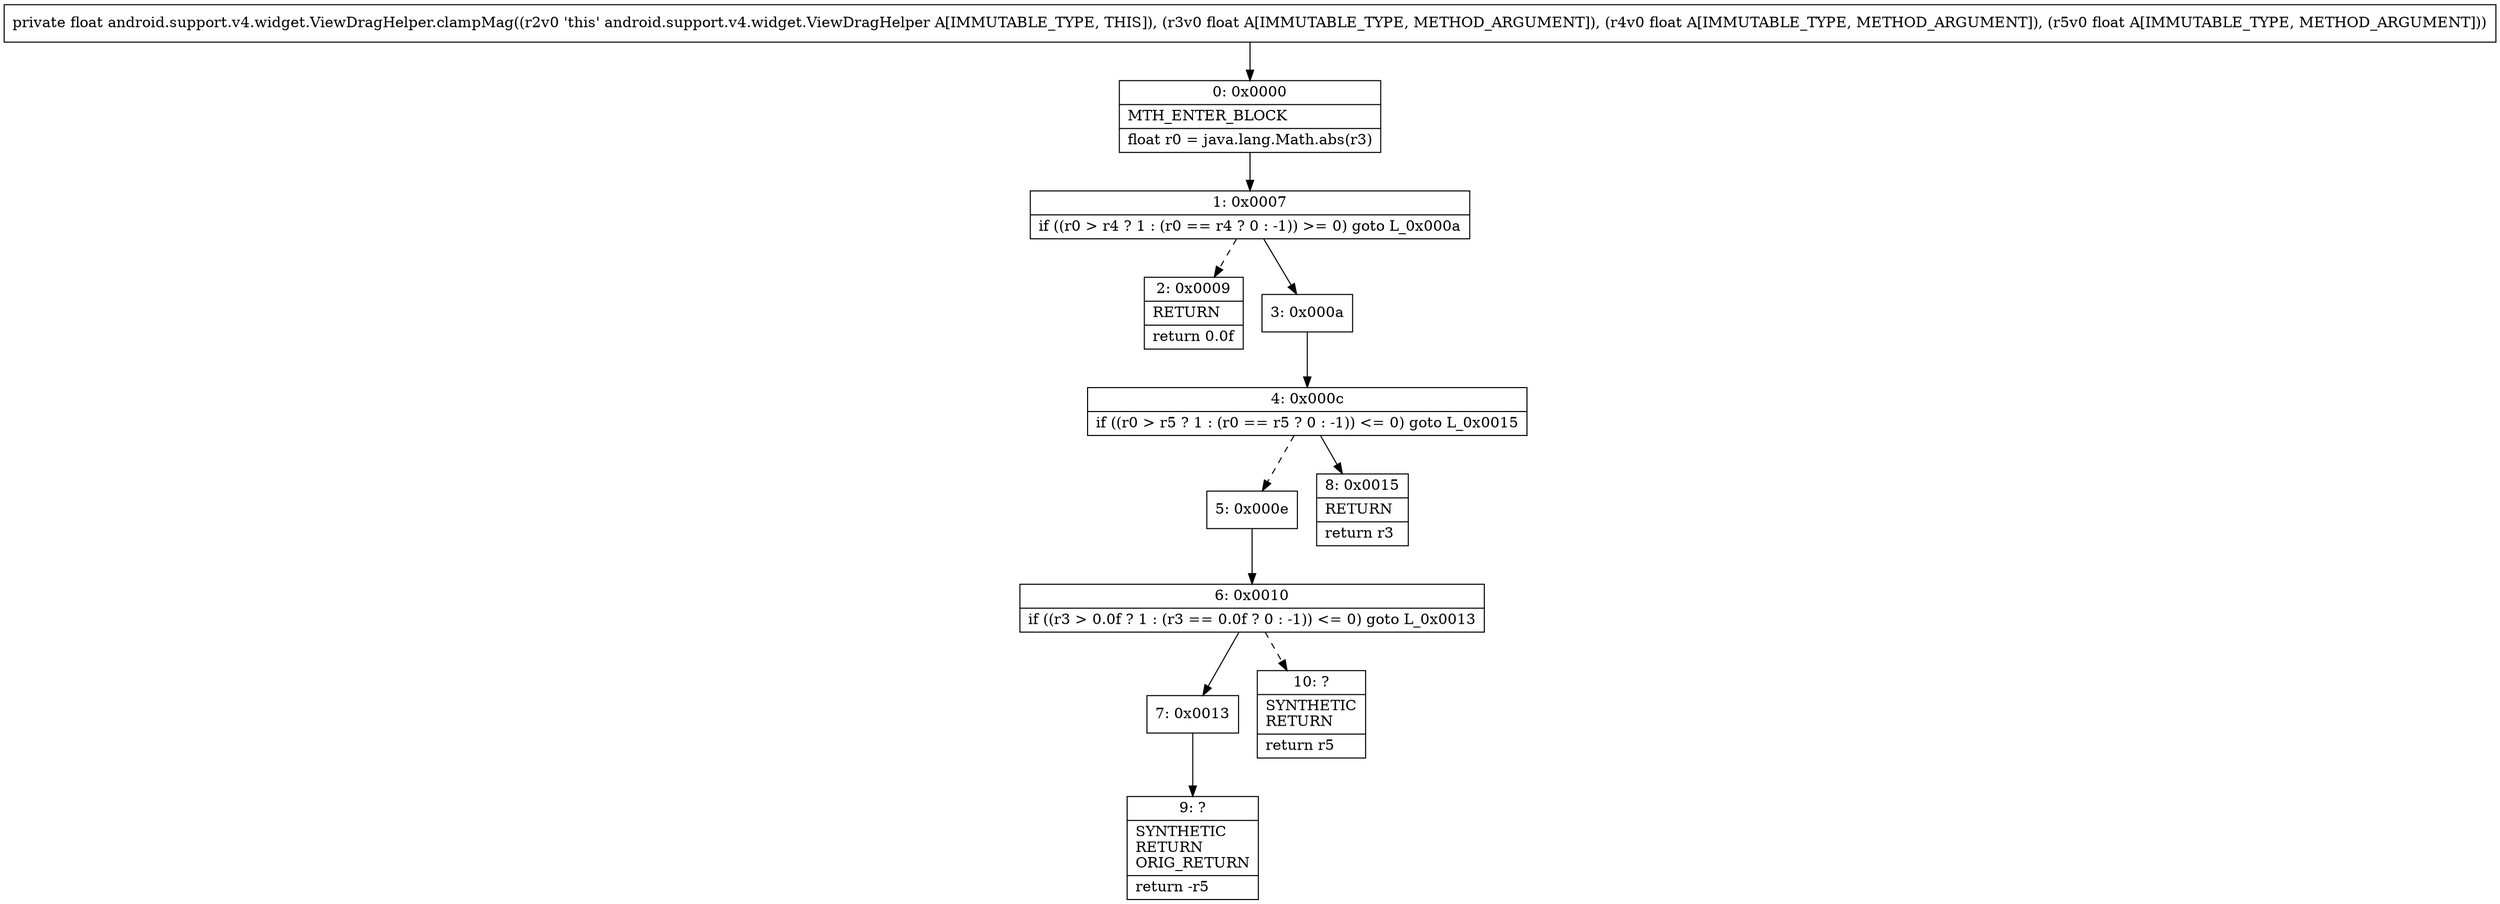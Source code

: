 digraph "CFG forandroid.support.v4.widget.ViewDragHelper.clampMag(FFF)F" {
Node_0 [shape=record,label="{0\:\ 0x0000|MTH_ENTER_BLOCK\l|float r0 = java.lang.Math.abs(r3)\l}"];
Node_1 [shape=record,label="{1\:\ 0x0007|if ((r0 \> r4 ? 1 : (r0 == r4 ? 0 : \-1)) \>= 0) goto L_0x000a\l}"];
Node_2 [shape=record,label="{2\:\ 0x0009|RETURN\l|return 0.0f\l}"];
Node_3 [shape=record,label="{3\:\ 0x000a}"];
Node_4 [shape=record,label="{4\:\ 0x000c|if ((r0 \> r5 ? 1 : (r0 == r5 ? 0 : \-1)) \<= 0) goto L_0x0015\l}"];
Node_5 [shape=record,label="{5\:\ 0x000e}"];
Node_6 [shape=record,label="{6\:\ 0x0010|if ((r3 \> 0.0f ? 1 : (r3 == 0.0f ? 0 : \-1)) \<= 0) goto L_0x0013\l}"];
Node_7 [shape=record,label="{7\:\ 0x0013}"];
Node_8 [shape=record,label="{8\:\ 0x0015|RETURN\l|return r3\l}"];
Node_9 [shape=record,label="{9\:\ ?|SYNTHETIC\lRETURN\lORIG_RETURN\l|return \-r5\l}"];
Node_10 [shape=record,label="{10\:\ ?|SYNTHETIC\lRETURN\l|return r5\l}"];
MethodNode[shape=record,label="{private float android.support.v4.widget.ViewDragHelper.clampMag((r2v0 'this' android.support.v4.widget.ViewDragHelper A[IMMUTABLE_TYPE, THIS]), (r3v0 float A[IMMUTABLE_TYPE, METHOD_ARGUMENT]), (r4v0 float A[IMMUTABLE_TYPE, METHOD_ARGUMENT]), (r5v0 float A[IMMUTABLE_TYPE, METHOD_ARGUMENT])) }"];
MethodNode -> Node_0;
Node_0 -> Node_1;
Node_1 -> Node_2[style=dashed];
Node_1 -> Node_3;
Node_3 -> Node_4;
Node_4 -> Node_5[style=dashed];
Node_4 -> Node_8;
Node_5 -> Node_6;
Node_6 -> Node_7;
Node_6 -> Node_10[style=dashed];
Node_7 -> Node_9;
}


